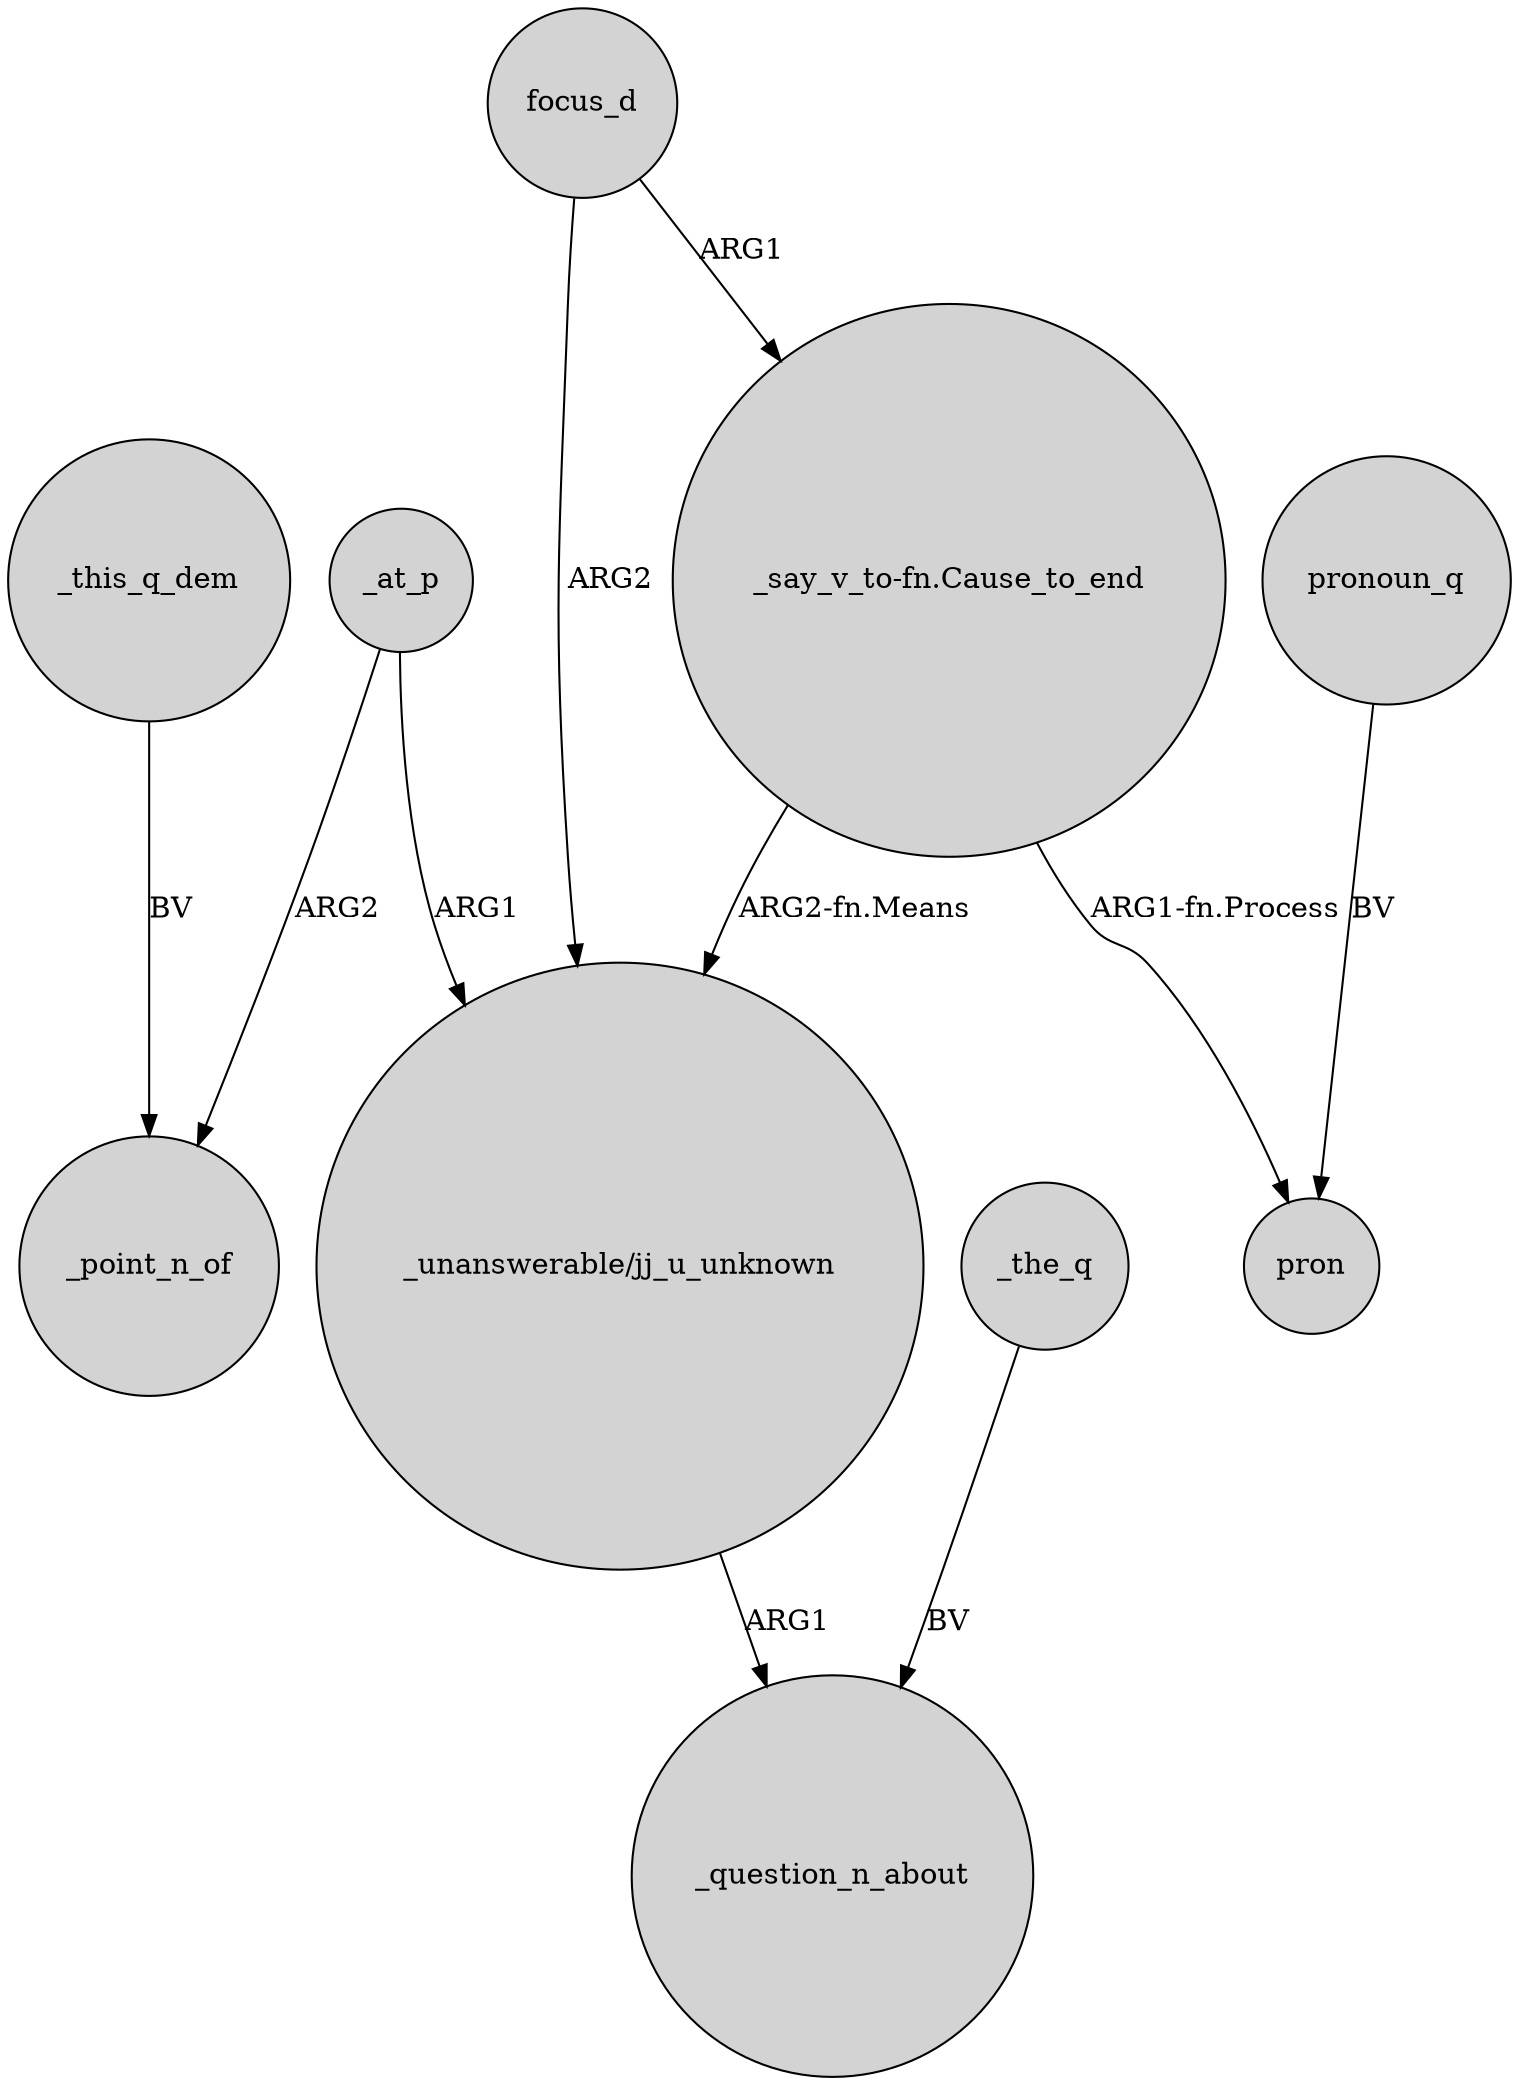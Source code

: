 digraph {
	node [shape=circle style=filled]
	_at_p -> _point_n_of [label=ARG2]
	"_unanswerable/jj_u_unknown" -> _question_n_about [label=ARG1]
	"_say_v_to-fn.Cause_to_end" -> pron [label="ARG1-fn.Process"]
	focus_d -> "_unanswerable/jj_u_unknown" [label=ARG2]
	"_say_v_to-fn.Cause_to_end" -> "_unanswerable/jj_u_unknown" [label="ARG2-fn.Means"]
	focus_d -> "_say_v_to-fn.Cause_to_end" [label=ARG1]
	pronoun_q -> pron [label=BV]
	_this_q_dem -> _point_n_of [label=BV]
	_the_q -> _question_n_about [label=BV]
	_at_p -> "_unanswerable/jj_u_unknown" [label=ARG1]
}
